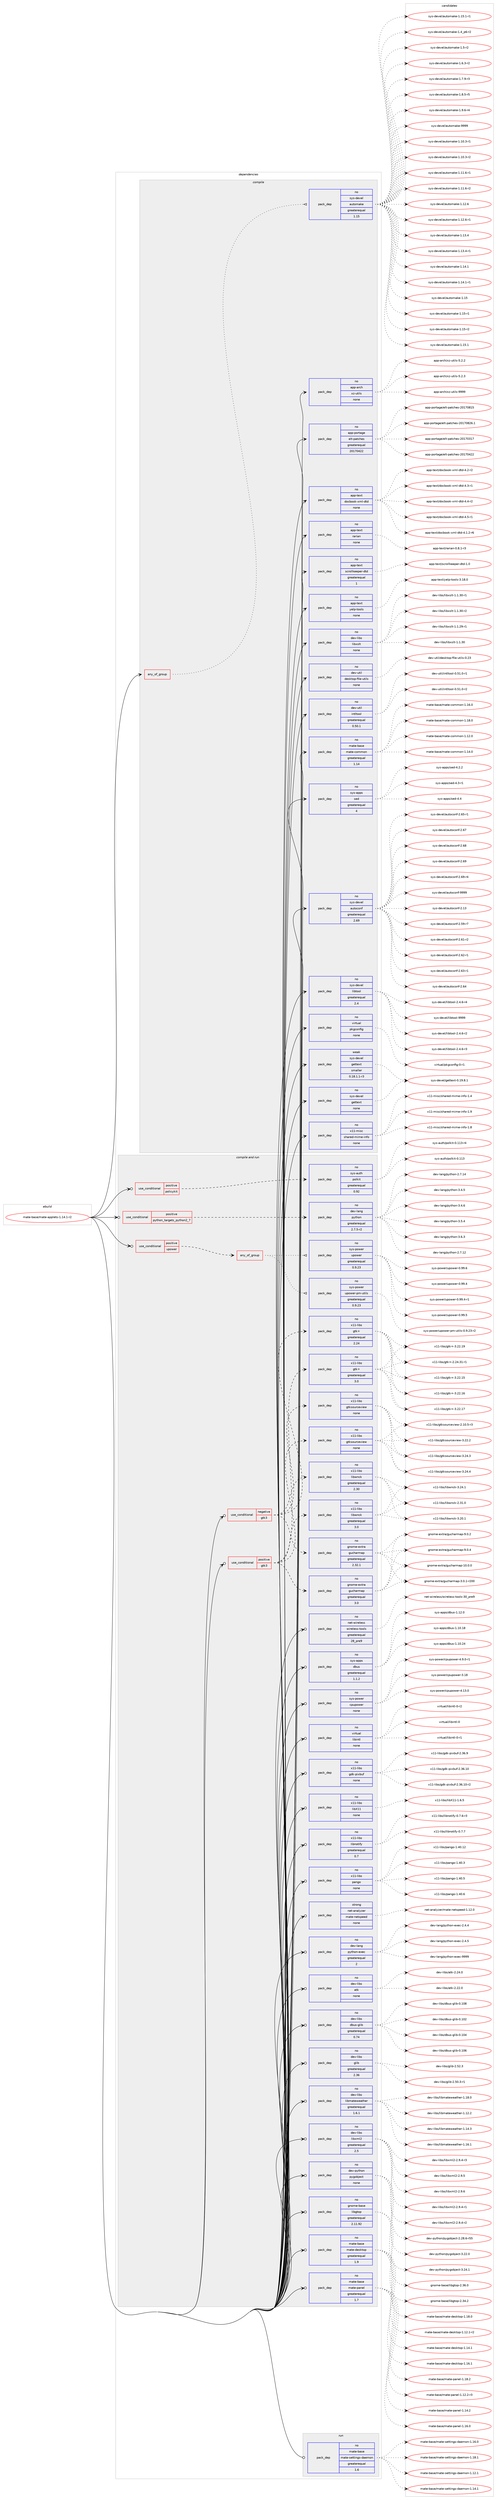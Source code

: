 digraph prolog {

# *************
# Graph options
# *************

newrank=true;
concentrate=true;
compound=true;
graph [rankdir=LR,fontname=Helvetica,fontsize=10,ranksep=1.5];#, ranksep=2.5, nodesep=0.2];
edge  [arrowhead=vee];
node  [fontname=Helvetica,fontsize=10];

# **********
# The ebuild
# **********

subgraph cluster_leftcol {
color=gray;
rank=same;
label=<<i>ebuild</i>>;
id [label="mate-base/mate-applets-1.14.1-r2", color=red, width=4, href="../mate-base/mate-applets-1.14.1-r2.svg"];
}

# ****************
# The dependencies
# ****************

subgraph cluster_midcol {
color=gray;
label=<<i>dependencies</i>>;
subgraph cluster_compile {
fillcolor="#eeeeee";
style=filled;
label=<<i>compile</i>>;
subgraph any5081 {
dependency345343 [label=<<TABLE BORDER="0" CELLBORDER="1" CELLSPACING="0" CELLPADDING="4"><TR><TD CELLPADDING="10">any_of_group</TD></TR></TABLE>>, shape=none, color=red];subgraph pack254085 {
dependency345344 [label=<<TABLE BORDER="0" CELLBORDER="1" CELLSPACING="0" CELLPADDING="4" WIDTH="220"><TR><TD ROWSPAN="6" CELLPADDING="30">pack_dep</TD></TR><TR><TD WIDTH="110">no</TD></TR><TR><TD>sys-devel</TD></TR><TR><TD>automake</TD></TR><TR><TD>greaterequal</TD></TR><TR><TD>1.15</TD></TR></TABLE>>, shape=none, color=blue];
}
dependency345343:e -> dependency345344:w [weight=20,style="dotted",arrowhead="oinv"];
}
id:e -> dependency345343:w [weight=20,style="solid",arrowhead="vee"];
subgraph pack254086 {
dependency345345 [label=<<TABLE BORDER="0" CELLBORDER="1" CELLSPACING="0" CELLPADDING="4" WIDTH="220"><TR><TD ROWSPAN="6" CELLPADDING="30">pack_dep</TD></TR><TR><TD WIDTH="110">no</TD></TR><TR><TD>app-arch</TD></TR><TR><TD>xz-utils</TD></TR><TR><TD>none</TD></TR><TR><TD></TD></TR></TABLE>>, shape=none, color=blue];
}
id:e -> dependency345345:w [weight=20,style="solid",arrowhead="vee"];
subgraph pack254087 {
dependency345346 [label=<<TABLE BORDER="0" CELLBORDER="1" CELLSPACING="0" CELLPADDING="4" WIDTH="220"><TR><TD ROWSPAN="6" CELLPADDING="30">pack_dep</TD></TR><TR><TD WIDTH="110">no</TD></TR><TR><TD>app-portage</TD></TR><TR><TD>elt-patches</TD></TR><TR><TD>greaterequal</TD></TR><TR><TD>20170422</TD></TR></TABLE>>, shape=none, color=blue];
}
id:e -> dependency345346:w [weight=20,style="solid",arrowhead="vee"];
subgraph pack254088 {
dependency345347 [label=<<TABLE BORDER="0" CELLBORDER="1" CELLSPACING="0" CELLPADDING="4" WIDTH="220"><TR><TD ROWSPAN="6" CELLPADDING="30">pack_dep</TD></TR><TR><TD WIDTH="110">no</TD></TR><TR><TD>app-text</TD></TR><TR><TD>docbook-xml-dtd</TD></TR><TR><TD>none</TD></TR><TR><TD></TD></TR></TABLE>>, shape=none, color=blue];
}
id:e -> dependency345347:w [weight=20,style="solid",arrowhead="vee"];
subgraph pack254089 {
dependency345348 [label=<<TABLE BORDER="0" CELLBORDER="1" CELLSPACING="0" CELLPADDING="4" WIDTH="220"><TR><TD ROWSPAN="6" CELLPADDING="30">pack_dep</TD></TR><TR><TD WIDTH="110">no</TD></TR><TR><TD>app-text</TD></TR><TR><TD>rarian</TD></TR><TR><TD>none</TD></TR><TR><TD></TD></TR></TABLE>>, shape=none, color=blue];
}
id:e -> dependency345348:w [weight=20,style="solid",arrowhead="vee"];
subgraph pack254090 {
dependency345349 [label=<<TABLE BORDER="0" CELLBORDER="1" CELLSPACING="0" CELLPADDING="4" WIDTH="220"><TR><TD ROWSPAN="6" CELLPADDING="30">pack_dep</TD></TR><TR><TD WIDTH="110">no</TD></TR><TR><TD>app-text</TD></TR><TR><TD>scrollkeeper-dtd</TD></TR><TR><TD>greaterequal</TD></TR><TR><TD>1</TD></TR></TABLE>>, shape=none, color=blue];
}
id:e -> dependency345349:w [weight=20,style="solid",arrowhead="vee"];
subgraph pack254091 {
dependency345350 [label=<<TABLE BORDER="0" CELLBORDER="1" CELLSPACING="0" CELLPADDING="4" WIDTH="220"><TR><TD ROWSPAN="6" CELLPADDING="30">pack_dep</TD></TR><TR><TD WIDTH="110">no</TD></TR><TR><TD>app-text</TD></TR><TR><TD>yelp-tools</TD></TR><TR><TD>none</TD></TR><TR><TD></TD></TR></TABLE>>, shape=none, color=blue];
}
id:e -> dependency345350:w [weight=20,style="solid",arrowhead="vee"];
subgraph pack254092 {
dependency345351 [label=<<TABLE BORDER="0" CELLBORDER="1" CELLSPACING="0" CELLPADDING="4" WIDTH="220"><TR><TD ROWSPAN="6" CELLPADDING="30">pack_dep</TD></TR><TR><TD WIDTH="110">no</TD></TR><TR><TD>dev-libs</TD></TR><TR><TD>libxslt</TD></TR><TR><TD>none</TD></TR><TR><TD></TD></TR></TABLE>>, shape=none, color=blue];
}
id:e -> dependency345351:w [weight=20,style="solid",arrowhead="vee"];
subgraph pack254093 {
dependency345352 [label=<<TABLE BORDER="0" CELLBORDER="1" CELLSPACING="0" CELLPADDING="4" WIDTH="220"><TR><TD ROWSPAN="6" CELLPADDING="30">pack_dep</TD></TR><TR><TD WIDTH="110">no</TD></TR><TR><TD>dev-util</TD></TR><TR><TD>desktop-file-utils</TD></TR><TR><TD>none</TD></TR><TR><TD></TD></TR></TABLE>>, shape=none, color=blue];
}
id:e -> dependency345352:w [weight=20,style="solid",arrowhead="vee"];
subgraph pack254094 {
dependency345353 [label=<<TABLE BORDER="0" CELLBORDER="1" CELLSPACING="0" CELLPADDING="4" WIDTH="220"><TR><TD ROWSPAN="6" CELLPADDING="30">pack_dep</TD></TR><TR><TD WIDTH="110">no</TD></TR><TR><TD>dev-util</TD></TR><TR><TD>intltool</TD></TR><TR><TD>greaterequal</TD></TR><TR><TD>0.50.1</TD></TR></TABLE>>, shape=none, color=blue];
}
id:e -> dependency345353:w [weight=20,style="solid",arrowhead="vee"];
subgraph pack254095 {
dependency345354 [label=<<TABLE BORDER="0" CELLBORDER="1" CELLSPACING="0" CELLPADDING="4" WIDTH="220"><TR><TD ROWSPAN="6" CELLPADDING="30">pack_dep</TD></TR><TR><TD WIDTH="110">no</TD></TR><TR><TD>mate-base</TD></TR><TR><TD>mate-common</TD></TR><TR><TD>greaterequal</TD></TR><TR><TD>1.14</TD></TR></TABLE>>, shape=none, color=blue];
}
id:e -> dependency345354:w [weight=20,style="solid",arrowhead="vee"];
subgraph pack254096 {
dependency345355 [label=<<TABLE BORDER="0" CELLBORDER="1" CELLSPACING="0" CELLPADDING="4" WIDTH="220"><TR><TD ROWSPAN="6" CELLPADDING="30">pack_dep</TD></TR><TR><TD WIDTH="110">no</TD></TR><TR><TD>sys-apps</TD></TR><TR><TD>sed</TD></TR><TR><TD>greaterequal</TD></TR><TR><TD>4</TD></TR></TABLE>>, shape=none, color=blue];
}
id:e -> dependency345355:w [weight=20,style="solid",arrowhead="vee"];
subgraph pack254097 {
dependency345356 [label=<<TABLE BORDER="0" CELLBORDER="1" CELLSPACING="0" CELLPADDING="4" WIDTH="220"><TR><TD ROWSPAN="6" CELLPADDING="30">pack_dep</TD></TR><TR><TD WIDTH="110">no</TD></TR><TR><TD>sys-devel</TD></TR><TR><TD>autoconf</TD></TR><TR><TD>greaterequal</TD></TR><TR><TD>2.69</TD></TR></TABLE>>, shape=none, color=blue];
}
id:e -> dependency345356:w [weight=20,style="solid",arrowhead="vee"];
subgraph pack254098 {
dependency345357 [label=<<TABLE BORDER="0" CELLBORDER="1" CELLSPACING="0" CELLPADDING="4" WIDTH="220"><TR><TD ROWSPAN="6" CELLPADDING="30">pack_dep</TD></TR><TR><TD WIDTH="110">no</TD></TR><TR><TD>sys-devel</TD></TR><TR><TD>gettext</TD></TR><TR><TD>none</TD></TR><TR><TD></TD></TR></TABLE>>, shape=none, color=blue];
}
id:e -> dependency345357:w [weight=20,style="solid",arrowhead="vee"];
subgraph pack254099 {
dependency345358 [label=<<TABLE BORDER="0" CELLBORDER="1" CELLSPACING="0" CELLPADDING="4" WIDTH="220"><TR><TD ROWSPAN="6" CELLPADDING="30">pack_dep</TD></TR><TR><TD WIDTH="110">no</TD></TR><TR><TD>sys-devel</TD></TR><TR><TD>libtool</TD></TR><TR><TD>greaterequal</TD></TR><TR><TD>2.4</TD></TR></TABLE>>, shape=none, color=blue];
}
id:e -> dependency345358:w [weight=20,style="solid",arrowhead="vee"];
subgraph pack254100 {
dependency345359 [label=<<TABLE BORDER="0" CELLBORDER="1" CELLSPACING="0" CELLPADDING="4" WIDTH="220"><TR><TD ROWSPAN="6" CELLPADDING="30">pack_dep</TD></TR><TR><TD WIDTH="110">no</TD></TR><TR><TD>virtual</TD></TR><TR><TD>pkgconfig</TD></TR><TR><TD>none</TD></TR><TR><TD></TD></TR></TABLE>>, shape=none, color=blue];
}
id:e -> dependency345359:w [weight=20,style="solid",arrowhead="vee"];
subgraph pack254101 {
dependency345360 [label=<<TABLE BORDER="0" CELLBORDER="1" CELLSPACING="0" CELLPADDING="4" WIDTH="220"><TR><TD ROWSPAN="6" CELLPADDING="30">pack_dep</TD></TR><TR><TD WIDTH="110">no</TD></TR><TR><TD>x11-misc</TD></TR><TR><TD>shared-mime-info</TD></TR><TR><TD>none</TD></TR><TR><TD></TD></TR></TABLE>>, shape=none, color=blue];
}
id:e -> dependency345360:w [weight=20,style="solid",arrowhead="vee"];
subgraph pack254102 {
dependency345361 [label=<<TABLE BORDER="0" CELLBORDER="1" CELLSPACING="0" CELLPADDING="4" WIDTH="220"><TR><TD ROWSPAN="6" CELLPADDING="30">pack_dep</TD></TR><TR><TD WIDTH="110">weak</TD></TR><TR><TD>sys-devel</TD></TR><TR><TD>gettext</TD></TR><TR><TD>smaller</TD></TR><TR><TD>0.18.1.1-r3</TD></TR></TABLE>>, shape=none, color=blue];
}
id:e -> dependency345361:w [weight=20,style="solid",arrowhead="vee"];
}
subgraph cluster_compileandrun {
fillcolor="#eeeeee";
style=filled;
label=<<i>compile and run</i>>;
subgraph cond86076 {
dependency345362 [label=<<TABLE BORDER="0" CELLBORDER="1" CELLSPACING="0" CELLPADDING="4"><TR><TD ROWSPAN="3" CELLPADDING="10">use_conditional</TD></TR><TR><TD>negative</TD></TR><TR><TD>gtk3</TD></TR></TABLE>>, shape=none, color=red];
subgraph pack254103 {
dependency345363 [label=<<TABLE BORDER="0" CELLBORDER="1" CELLSPACING="0" CELLPADDING="4" WIDTH="220"><TR><TD ROWSPAN="6" CELLPADDING="30">pack_dep</TD></TR><TR><TD WIDTH="110">no</TD></TR><TR><TD>gnome-extra</TD></TR><TR><TD>gucharmap</TD></TR><TR><TD>greaterequal</TD></TR><TR><TD>2.32.1</TD></TR></TABLE>>, shape=none, color=blue];
}
dependency345362:e -> dependency345363:w [weight=20,style="dashed",arrowhead="vee"];
subgraph pack254104 {
dependency345364 [label=<<TABLE BORDER="0" CELLBORDER="1" CELLSPACING="0" CELLPADDING="4" WIDTH="220"><TR><TD ROWSPAN="6" CELLPADDING="30">pack_dep</TD></TR><TR><TD WIDTH="110">no</TD></TR><TR><TD>x11-libs</TD></TR><TR><TD>gtk+</TD></TR><TR><TD>greaterequal</TD></TR><TR><TD>2.24</TD></TR></TABLE>>, shape=none, color=blue];
}
dependency345362:e -> dependency345364:w [weight=20,style="dashed",arrowhead="vee"];
subgraph pack254105 {
dependency345365 [label=<<TABLE BORDER="0" CELLBORDER="1" CELLSPACING="0" CELLPADDING="4" WIDTH="220"><TR><TD ROWSPAN="6" CELLPADDING="30">pack_dep</TD></TR><TR><TD WIDTH="110">no</TD></TR><TR><TD>x11-libs</TD></TR><TR><TD>gtksourceview</TD></TR><TR><TD>none</TD></TR><TR><TD></TD></TR></TABLE>>, shape=none, color=blue];
}
dependency345362:e -> dependency345365:w [weight=20,style="dashed",arrowhead="vee"];
subgraph pack254106 {
dependency345366 [label=<<TABLE BORDER="0" CELLBORDER="1" CELLSPACING="0" CELLPADDING="4" WIDTH="220"><TR><TD ROWSPAN="6" CELLPADDING="30">pack_dep</TD></TR><TR><TD WIDTH="110">no</TD></TR><TR><TD>x11-libs</TD></TR><TR><TD>libwnck</TD></TR><TR><TD>greaterequal</TD></TR><TR><TD>2.30</TD></TR></TABLE>>, shape=none, color=blue];
}
dependency345362:e -> dependency345366:w [weight=20,style="dashed",arrowhead="vee"];
}
id:e -> dependency345362:w [weight=20,style="solid",arrowhead="odotvee"];
subgraph cond86077 {
dependency345367 [label=<<TABLE BORDER="0" CELLBORDER="1" CELLSPACING="0" CELLPADDING="4"><TR><TD ROWSPAN="3" CELLPADDING="10">use_conditional</TD></TR><TR><TD>positive</TD></TR><TR><TD>gtk3</TD></TR></TABLE>>, shape=none, color=red];
subgraph pack254107 {
dependency345368 [label=<<TABLE BORDER="0" CELLBORDER="1" CELLSPACING="0" CELLPADDING="4" WIDTH="220"><TR><TD ROWSPAN="6" CELLPADDING="30">pack_dep</TD></TR><TR><TD WIDTH="110">no</TD></TR><TR><TD>gnome-extra</TD></TR><TR><TD>gucharmap</TD></TR><TR><TD>greaterequal</TD></TR><TR><TD>3.0</TD></TR></TABLE>>, shape=none, color=blue];
}
dependency345367:e -> dependency345368:w [weight=20,style="dashed",arrowhead="vee"];
subgraph pack254108 {
dependency345369 [label=<<TABLE BORDER="0" CELLBORDER="1" CELLSPACING="0" CELLPADDING="4" WIDTH="220"><TR><TD ROWSPAN="6" CELLPADDING="30">pack_dep</TD></TR><TR><TD WIDTH="110">no</TD></TR><TR><TD>x11-libs</TD></TR><TR><TD>gtk+</TD></TR><TR><TD>greaterequal</TD></TR><TR><TD>3.0</TD></TR></TABLE>>, shape=none, color=blue];
}
dependency345367:e -> dependency345369:w [weight=20,style="dashed",arrowhead="vee"];
subgraph pack254109 {
dependency345370 [label=<<TABLE BORDER="0" CELLBORDER="1" CELLSPACING="0" CELLPADDING="4" WIDTH="220"><TR><TD ROWSPAN="6" CELLPADDING="30">pack_dep</TD></TR><TR><TD WIDTH="110">no</TD></TR><TR><TD>x11-libs</TD></TR><TR><TD>gtksourceview</TD></TR><TR><TD>none</TD></TR><TR><TD></TD></TR></TABLE>>, shape=none, color=blue];
}
dependency345367:e -> dependency345370:w [weight=20,style="dashed",arrowhead="vee"];
subgraph pack254110 {
dependency345371 [label=<<TABLE BORDER="0" CELLBORDER="1" CELLSPACING="0" CELLPADDING="4" WIDTH="220"><TR><TD ROWSPAN="6" CELLPADDING="30">pack_dep</TD></TR><TR><TD WIDTH="110">no</TD></TR><TR><TD>x11-libs</TD></TR><TR><TD>libwnck</TD></TR><TR><TD>greaterequal</TD></TR><TR><TD>3.0</TD></TR></TABLE>>, shape=none, color=blue];
}
dependency345367:e -> dependency345371:w [weight=20,style="dashed",arrowhead="vee"];
}
id:e -> dependency345367:w [weight=20,style="solid",arrowhead="odotvee"];
subgraph cond86078 {
dependency345372 [label=<<TABLE BORDER="0" CELLBORDER="1" CELLSPACING="0" CELLPADDING="4"><TR><TD ROWSPAN="3" CELLPADDING="10">use_conditional</TD></TR><TR><TD>positive</TD></TR><TR><TD>policykit</TD></TR></TABLE>>, shape=none, color=red];
subgraph pack254111 {
dependency345373 [label=<<TABLE BORDER="0" CELLBORDER="1" CELLSPACING="0" CELLPADDING="4" WIDTH="220"><TR><TD ROWSPAN="6" CELLPADDING="30">pack_dep</TD></TR><TR><TD WIDTH="110">no</TD></TR><TR><TD>sys-auth</TD></TR><TR><TD>polkit</TD></TR><TR><TD>greaterequal</TD></TR><TR><TD>0.92</TD></TR></TABLE>>, shape=none, color=blue];
}
dependency345372:e -> dependency345373:w [weight=20,style="dashed",arrowhead="vee"];
}
id:e -> dependency345372:w [weight=20,style="solid",arrowhead="odotvee"];
subgraph cond86079 {
dependency345374 [label=<<TABLE BORDER="0" CELLBORDER="1" CELLSPACING="0" CELLPADDING="4"><TR><TD ROWSPAN="3" CELLPADDING="10">use_conditional</TD></TR><TR><TD>positive</TD></TR><TR><TD>python_targets_python2_7</TD></TR></TABLE>>, shape=none, color=red];
subgraph pack254112 {
dependency345375 [label=<<TABLE BORDER="0" CELLBORDER="1" CELLSPACING="0" CELLPADDING="4" WIDTH="220"><TR><TD ROWSPAN="6" CELLPADDING="30">pack_dep</TD></TR><TR><TD WIDTH="110">no</TD></TR><TR><TD>dev-lang</TD></TR><TR><TD>python</TD></TR><TR><TD>greaterequal</TD></TR><TR><TD>2.7.5-r2</TD></TR></TABLE>>, shape=none, color=blue];
}
dependency345374:e -> dependency345375:w [weight=20,style="dashed",arrowhead="vee"];
}
id:e -> dependency345374:w [weight=20,style="solid",arrowhead="odotvee"];
subgraph cond86080 {
dependency345376 [label=<<TABLE BORDER="0" CELLBORDER="1" CELLSPACING="0" CELLPADDING="4"><TR><TD ROWSPAN="3" CELLPADDING="10">use_conditional</TD></TR><TR><TD>positive</TD></TR><TR><TD>upower</TD></TR></TABLE>>, shape=none, color=red];
subgraph any5082 {
dependency345377 [label=<<TABLE BORDER="0" CELLBORDER="1" CELLSPACING="0" CELLPADDING="4"><TR><TD CELLPADDING="10">any_of_group</TD></TR></TABLE>>, shape=none, color=red];subgraph pack254113 {
dependency345378 [label=<<TABLE BORDER="0" CELLBORDER="1" CELLSPACING="0" CELLPADDING="4" WIDTH="220"><TR><TD ROWSPAN="6" CELLPADDING="30">pack_dep</TD></TR><TR><TD WIDTH="110">no</TD></TR><TR><TD>sys-power</TD></TR><TR><TD>upower</TD></TR><TR><TD>greaterequal</TD></TR><TR><TD>0.9.23</TD></TR></TABLE>>, shape=none, color=blue];
}
dependency345377:e -> dependency345378:w [weight=20,style="dotted",arrowhead="oinv"];
subgraph pack254114 {
dependency345379 [label=<<TABLE BORDER="0" CELLBORDER="1" CELLSPACING="0" CELLPADDING="4" WIDTH="220"><TR><TD ROWSPAN="6" CELLPADDING="30">pack_dep</TD></TR><TR><TD WIDTH="110">no</TD></TR><TR><TD>sys-power</TD></TR><TR><TD>upower-pm-utils</TD></TR><TR><TD>greaterequal</TD></TR><TR><TD>0.9.23</TD></TR></TABLE>>, shape=none, color=blue];
}
dependency345377:e -> dependency345379:w [weight=20,style="dotted",arrowhead="oinv"];
}
dependency345376:e -> dependency345377:w [weight=20,style="dashed",arrowhead="vee"];
}
id:e -> dependency345376:w [weight=20,style="solid",arrowhead="odotvee"];
subgraph pack254115 {
dependency345380 [label=<<TABLE BORDER="0" CELLBORDER="1" CELLSPACING="0" CELLPADDING="4" WIDTH="220"><TR><TD ROWSPAN="6" CELLPADDING="30">pack_dep</TD></TR><TR><TD WIDTH="110">no</TD></TR><TR><TD>dev-lang</TD></TR><TR><TD>python-exec</TD></TR><TR><TD>greaterequal</TD></TR><TR><TD>2</TD></TR></TABLE>>, shape=none, color=blue];
}
id:e -> dependency345380:w [weight=20,style="solid",arrowhead="odotvee"];
subgraph pack254116 {
dependency345381 [label=<<TABLE BORDER="0" CELLBORDER="1" CELLSPACING="0" CELLPADDING="4" WIDTH="220"><TR><TD ROWSPAN="6" CELLPADDING="30">pack_dep</TD></TR><TR><TD WIDTH="110">no</TD></TR><TR><TD>dev-libs</TD></TR><TR><TD>atk</TD></TR><TR><TD>none</TD></TR><TR><TD></TD></TR></TABLE>>, shape=none, color=blue];
}
id:e -> dependency345381:w [weight=20,style="solid",arrowhead="odotvee"];
subgraph pack254117 {
dependency345382 [label=<<TABLE BORDER="0" CELLBORDER="1" CELLSPACING="0" CELLPADDING="4" WIDTH="220"><TR><TD ROWSPAN="6" CELLPADDING="30">pack_dep</TD></TR><TR><TD WIDTH="110">no</TD></TR><TR><TD>dev-libs</TD></TR><TR><TD>dbus-glib</TD></TR><TR><TD>greaterequal</TD></TR><TR><TD>0.74</TD></TR></TABLE>>, shape=none, color=blue];
}
id:e -> dependency345382:w [weight=20,style="solid",arrowhead="odotvee"];
subgraph pack254118 {
dependency345383 [label=<<TABLE BORDER="0" CELLBORDER="1" CELLSPACING="0" CELLPADDING="4" WIDTH="220"><TR><TD ROWSPAN="6" CELLPADDING="30">pack_dep</TD></TR><TR><TD WIDTH="110">no</TD></TR><TR><TD>dev-libs</TD></TR><TR><TD>glib</TD></TR><TR><TD>greaterequal</TD></TR><TR><TD>2.36</TD></TR></TABLE>>, shape=none, color=blue];
}
id:e -> dependency345383:w [weight=20,style="solid",arrowhead="odotvee"];
subgraph pack254119 {
dependency345384 [label=<<TABLE BORDER="0" CELLBORDER="1" CELLSPACING="0" CELLPADDING="4" WIDTH="220"><TR><TD ROWSPAN="6" CELLPADDING="30">pack_dep</TD></TR><TR><TD WIDTH="110">no</TD></TR><TR><TD>dev-libs</TD></TR><TR><TD>libmateweather</TD></TR><TR><TD>greaterequal</TD></TR><TR><TD>1.6.1</TD></TR></TABLE>>, shape=none, color=blue];
}
id:e -> dependency345384:w [weight=20,style="solid",arrowhead="odotvee"];
subgraph pack254120 {
dependency345385 [label=<<TABLE BORDER="0" CELLBORDER="1" CELLSPACING="0" CELLPADDING="4" WIDTH="220"><TR><TD ROWSPAN="6" CELLPADDING="30">pack_dep</TD></TR><TR><TD WIDTH="110">no</TD></TR><TR><TD>dev-libs</TD></TR><TR><TD>libxml2</TD></TR><TR><TD>greaterequal</TD></TR><TR><TD>2.5</TD></TR></TABLE>>, shape=none, color=blue];
}
id:e -> dependency345385:w [weight=20,style="solid",arrowhead="odotvee"];
subgraph pack254121 {
dependency345386 [label=<<TABLE BORDER="0" CELLBORDER="1" CELLSPACING="0" CELLPADDING="4" WIDTH="220"><TR><TD ROWSPAN="6" CELLPADDING="30">pack_dep</TD></TR><TR><TD WIDTH="110">no</TD></TR><TR><TD>dev-python</TD></TR><TR><TD>pygobject</TD></TR><TR><TD>none</TD></TR><TR><TD></TD></TR></TABLE>>, shape=none, color=blue];
}
id:e -> dependency345386:w [weight=20,style="solid",arrowhead="odotvee"];
subgraph pack254122 {
dependency345387 [label=<<TABLE BORDER="0" CELLBORDER="1" CELLSPACING="0" CELLPADDING="4" WIDTH="220"><TR><TD ROWSPAN="6" CELLPADDING="30">pack_dep</TD></TR><TR><TD WIDTH="110">no</TD></TR><TR><TD>gnome-base</TD></TR><TR><TD>libgtop</TD></TR><TR><TD>greaterequal</TD></TR><TR><TD>2.11.92</TD></TR></TABLE>>, shape=none, color=blue];
}
id:e -> dependency345387:w [weight=20,style="solid",arrowhead="odotvee"];
subgraph pack254123 {
dependency345388 [label=<<TABLE BORDER="0" CELLBORDER="1" CELLSPACING="0" CELLPADDING="4" WIDTH="220"><TR><TD ROWSPAN="6" CELLPADDING="30">pack_dep</TD></TR><TR><TD WIDTH="110">no</TD></TR><TR><TD>mate-base</TD></TR><TR><TD>mate-desktop</TD></TR><TR><TD>greaterequal</TD></TR><TR><TD>1.9</TD></TR></TABLE>>, shape=none, color=blue];
}
id:e -> dependency345388:w [weight=20,style="solid",arrowhead="odotvee"];
subgraph pack254124 {
dependency345389 [label=<<TABLE BORDER="0" CELLBORDER="1" CELLSPACING="0" CELLPADDING="4" WIDTH="220"><TR><TD ROWSPAN="6" CELLPADDING="30">pack_dep</TD></TR><TR><TD WIDTH="110">no</TD></TR><TR><TD>mate-base</TD></TR><TR><TD>mate-panel</TD></TR><TR><TD>greaterequal</TD></TR><TR><TD>1.7</TD></TR></TABLE>>, shape=none, color=blue];
}
id:e -> dependency345389:w [weight=20,style="solid",arrowhead="odotvee"];
subgraph pack254125 {
dependency345390 [label=<<TABLE BORDER="0" CELLBORDER="1" CELLSPACING="0" CELLPADDING="4" WIDTH="220"><TR><TD ROWSPAN="6" CELLPADDING="30">pack_dep</TD></TR><TR><TD WIDTH="110">no</TD></TR><TR><TD>net-wireless</TD></TR><TR><TD>wireless-tools</TD></TR><TR><TD>greaterequal</TD></TR><TR><TD>28_pre9</TD></TR></TABLE>>, shape=none, color=blue];
}
id:e -> dependency345390:w [weight=20,style="solid",arrowhead="odotvee"];
subgraph pack254126 {
dependency345391 [label=<<TABLE BORDER="0" CELLBORDER="1" CELLSPACING="0" CELLPADDING="4" WIDTH="220"><TR><TD ROWSPAN="6" CELLPADDING="30">pack_dep</TD></TR><TR><TD WIDTH="110">no</TD></TR><TR><TD>sys-apps</TD></TR><TR><TD>dbus</TD></TR><TR><TD>greaterequal</TD></TR><TR><TD>1.1.2</TD></TR></TABLE>>, shape=none, color=blue];
}
id:e -> dependency345391:w [weight=20,style="solid",arrowhead="odotvee"];
subgraph pack254127 {
dependency345392 [label=<<TABLE BORDER="0" CELLBORDER="1" CELLSPACING="0" CELLPADDING="4" WIDTH="220"><TR><TD ROWSPAN="6" CELLPADDING="30">pack_dep</TD></TR><TR><TD WIDTH="110">no</TD></TR><TR><TD>sys-power</TD></TR><TR><TD>cpupower</TD></TR><TR><TD>none</TD></TR><TR><TD></TD></TR></TABLE>>, shape=none, color=blue];
}
id:e -> dependency345392:w [weight=20,style="solid",arrowhead="odotvee"];
subgraph pack254128 {
dependency345393 [label=<<TABLE BORDER="0" CELLBORDER="1" CELLSPACING="0" CELLPADDING="4" WIDTH="220"><TR><TD ROWSPAN="6" CELLPADDING="30">pack_dep</TD></TR><TR><TD WIDTH="110">no</TD></TR><TR><TD>virtual</TD></TR><TR><TD>libintl</TD></TR><TR><TD>none</TD></TR><TR><TD></TD></TR></TABLE>>, shape=none, color=blue];
}
id:e -> dependency345393:w [weight=20,style="solid",arrowhead="odotvee"];
subgraph pack254129 {
dependency345394 [label=<<TABLE BORDER="0" CELLBORDER="1" CELLSPACING="0" CELLPADDING="4" WIDTH="220"><TR><TD ROWSPAN="6" CELLPADDING="30">pack_dep</TD></TR><TR><TD WIDTH="110">no</TD></TR><TR><TD>x11-libs</TD></TR><TR><TD>gdk-pixbuf</TD></TR><TR><TD>none</TD></TR><TR><TD></TD></TR></TABLE>>, shape=none, color=blue];
}
id:e -> dependency345394:w [weight=20,style="solid",arrowhead="odotvee"];
subgraph pack254130 {
dependency345395 [label=<<TABLE BORDER="0" CELLBORDER="1" CELLSPACING="0" CELLPADDING="4" WIDTH="220"><TR><TD ROWSPAN="6" CELLPADDING="30">pack_dep</TD></TR><TR><TD WIDTH="110">no</TD></TR><TR><TD>x11-libs</TD></TR><TR><TD>libX11</TD></TR><TR><TD>none</TD></TR><TR><TD></TD></TR></TABLE>>, shape=none, color=blue];
}
id:e -> dependency345395:w [weight=20,style="solid",arrowhead="odotvee"];
subgraph pack254131 {
dependency345396 [label=<<TABLE BORDER="0" CELLBORDER="1" CELLSPACING="0" CELLPADDING="4" WIDTH="220"><TR><TD ROWSPAN="6" CELLPADDING="30">pack_dep</TD></TR><TR><TD WIDTH="110">no</TD></TR><TR><TD>x11-libs</TD></TR><TR><TD>libnotify</TD></TR><TR><TD>greaterequal</TD></TR><TR><TD>0.7</TD></TR></TABLE>>, shape=none, color=blue];
}
id:e -> dependency345396:w [weight=20,style="solid",arrowhead="odotvee"];
subgraph pack254132 {
dependency345397 [label=<<TABLE BORDER="0" CELLBORDER="1" CELLSPACING="0" CELLPADDING="4" WIDTH="220"><TR><TD ROWSPAN="6" CELLPADDING="30">pack_dep</TD></TR><TR><TD WIDTH="110">no</TD></TR><TR><TD>x11-libs</TD></TR><TR><TD>pango</TD></TR><TR><TD>none</TD></TR><TR><TD></TD></TR></TABLE>>, shape=none, color=blue];
}
id:e -> dependency345397:w [weight=20,style="solid",arrowhead="odotvee"];
subgraph pack254133 {
dependency345398 [label=<<TABLE BORDER="0" CELLBORDER="1" CELLSPACING="0" CELLPADDING="4" WIDTH="220"><TR><TD ROWSPAN="6" CELLPADDING="30">pack_dep</TD></TR><TR><TD WIDTH="110">strong</TD></TR><TR><TD>net-analyzer</TD></TR><TR><TD>mate-netspeed</TD></TR><TR><TD>none</TD></TR><TR><TD></TD></TR></TABLE>>, shape=none, color=blue];
}
id:e -> dependency345398:w [weight=20,style="solid",arrowhead="odotvee"];
}
subgraph cluster_run {
fillcolor="#eeeeee";
style=filled;
label=<<i>run</i>>;
subgraph pack254134 {
dependency345399 [label=<<TABLE BORDER="0" CELLBORDER="1" CELLSPACING="0" CELLPADDING="4" WIDTH="220"><TR><TD ROWSPAN="6" CELLPADDING="30">pack_dep</TD></TR><TR><TD WIDTH="110">no</TD></TR><TR><TD>mate-base</TD></TR><TR><TD>mate-settings-daemon</TD></TR><TR><TD>greaterequal</TD></TR><TR><TD>1.6</TD></TR></TABLE>>, shape=none, color=blue];
}
id:e -> dependency345399:w [weight=20,style="solid",arrowhead="odot"];
}
}

# **************
# The candidates
# **************

subgraph cluster_choices {
rank=same;
color=gray;
label=<<i>candidates</i>>;

subgraph choice254085 {
color=black;
nodesep=1;
choice11512111545100101118101108479711711611110997107101454946494846514511449 [label="sys-devel/automake-1.10.3-r1", color=red, width=4,href="../sys-devel/automake-1.10.3-r1.svg"];
choice11512111545100101118101108479711711611110997107101454946494846514511450 [label="sys-devel/automake-1.10.3-r2", color=red, width=4,href="../sys-devel/automake-1.10.3-r2.svg"];
choice11512111545100101118101108479711711611110997107101454946494946544511449 [label="sys-devel/automake-1.11.6-r1", color=red, width=4,href="../sys-devel/automake-1.11.6-r1.svg"];
choice11512111545100101118101108479711711611110997107101454946494946544511450 [label="sys-devel/automake-1.11.6-r2", color=red, width=4,href="../sys-devel/automake-1.11.6-r2.svg"];
choice1151211154510010111810110847971171161111099710710145494649504654 [label="sys-devel/automake-1.12.6", color=red, width=4,href="../sys-devel/automake-1.12.6.svg"];
choice11512111545100101118101108479711711611110997107101454946495046544511449 [label="sys-devel/automake-1.12.6-r1", color=red, width=4,href="../sys-devel/automake-1.12.6-r1.svg"];
choice1151211154510010111810110847971171161111099710710145494649514652 [label="sys-devel/automake-1.13.4", color=red, width=4,href="../sys-devel/automake-1.13.4.svg"];
choice11512111545100101118101108479711711611110997107101454946495146524511449 [label="sys-devel/automake-1.13.4-r1", color=red, width=4,href="../sys-devel/automake-1.13.4-r1.svg"];
choice1151211154510010111810110847971171161111099710710145494649524649 [label="sys-devel/automake-1.14.1", color=red, width=4,href="../sys-devel/automake-1.14.1.svg"];
choice11512111545100101118101108479711711611110997107101454946495246494511449 [label="sys-devel/automake-1.14.1-r1", color=red, width=4,href="../sys-devel/automake-1.14.1-r1.svg"];
choice115121115451001011181011084797117116111109971071014549464953 [label="sys-devel/automake-1.15", color=red, width=4,href="../sys-devel/automake-1.15.svg"];
choice1151211154510010111810110847971171161111099710710145494649534511449 [label="sys-devel/automake-1.15-r1", color=red, width=4,href="../sys-devel/automake-1.15-r1.svg"];
choice1151211154510010111810110847971171161111099710710145494649534511450 [label="sys-devel/automake-1.15-r2", color=red, width=4,href="../sys-devel/automake-1.15-r2.svg"];
choice1151211154510010111810110847971171161111099710710145494649534649 [label="sys-devel/automake-1.15.1", color=red, width=4,href="../sys-devel/automake-1.15.1.svg"];
choice11512111545100101118101108479711711611110997107101454946495346494511449 [label="sys-devel/automake-1.15.1-r1", color=red, width=4,href="../sys-devel/automake-1.15.1-r1.svg"];
choice115121115451001011181011084797117116111109971071014549465295112544511450 [label="sys-devel/automake-1.4_p6-r2", color=red, width=4,href="../sys-devel/automake-1.4_p6-r2.svg"];
choice11512111545100101118101108479711711611110997107101454946534511450 [label="sys-devel/automake-1.5-r2", color=red, width=4,href="../sys-devel/automake-1.5-r2.svg"];
choice115121115451001011181011084797117116111109971071014549465446514511450 [label="sys-devel/automake-1.6.3-r2", color=red, width=4,href="../sys-devel/automake-1.6.3-r2.svg"];
choice115121115451001011181011084797117116111109971071014549465546574511451 [label="sys-devel/automake-1.7.9-r3", color=red, width=4,href="../sys-devel/automake-1.7.9-r3.svg"];
choice115121115451001011181011084797117116111109971071014549465646534511453 [label="sys-devel/automake-1.8.5-r5", color=red, width=4,href="../sys-devel/automake-1.8.5-r5.svg"];
choice115121115451001011181011084797117116111109971071014549465746544511452 [label="sys-devel/automake-1.9.6-r4", color=red, width=4,href="../sys-devel/automake-1.9.6-r4.svg"];
choice115121115451001011181011084797117116111109971071014557575757 [label="sys-devel/automake-9999", color=red, width=4,href="../sys-devel/automake-9999.svg"];
dependency345344:e -> choice11512111545100101118101108479711711611110997107101454946494846514511449:w [style=dotted,weight="100"];
dependency345344:e -> choice11512111545100101118101108479711711611110997107101454946494846514511450:w [style=dotted,weight="100"];
dependency345344:e -> choice11512111545100101118101108479711711611110997107101454946494946544511449:w [style=dotted,weight="100"];
dependency345344:e -> choice11512111545100101118101108479711711611110997107101454946494946544511450:w [style=dotted,weight="100"];
dependency345344:e -> choice1151211154510010111810110847971171161111099710710145494649504654:w [style=dotted,weight="100"];
dependency345344:e -> choice11512111545100101118101108479711711611110997107101454946495046544511449:w [style=dotted,weight="100"];
dependency345344:e -> choice1151211154510010111810110847971171161111099710710145494649514652:w [style=dotted,weight="100"];
dependency345344:e -> choice11512111545100101118101108479711711611110997107101454946495146524511449:w [style=dotted,weight="100"];
dependency345344:e -> choice1151211154510010111810110847971171161111099710710145494649524649:w [style=dotted,weight="100"];
dependency345344:e -> choice11512111545100101118101108479711711611110997107101454946495246494511449:w [style=dotted,weight="100"];
dependency345344:e -> choice115121115451001011181011084797117116111109971071014549464953:w [style=dotted,weight="100"];
dependency345344:e -> choice1151211154510010111810110847971171161111099710710145494649534511449:w [style=dotted,weight="100"];
dependency345344:e -> choice1151211154510010111810110847971171161111099710710145494649534511450:w [style=dotted,weight="100"];
dependency345344:e -> choice1151211154510010111810110847971171161111099710710145494649534649:w [style=dotted,weight="100"];
dependency345344:e -> choice11512111545100101118101108479711711611110997107101454946495346494511449:w [style=dotted,weight="100"];
dependency345344:e -> choice115121115451001011181011084797117116111109971071014549465295112544511450:w [style=dotted,weight="100"];
dependency345344:e -> choice11512111545100101118101108479711711611110997107101454946534511450:w [style=dotted,weight="100"];
dependency345344:e -> choice115121115451001011181011084797117116111109971071014549465446514511450:w [style=dotted,weight="100"];
dependency345344:e -> choice115121115451001011181011084797117116111109971071014549465546574511451:w [style=dotted,weight="100"];
dependency345344:e -> choice115121115451001011181011084797117116111109971071014549465646534511453:w [style=dotted,weight="100"];
dependency345344:e -> choice115121115451001011181011084797117116111109971071014549465746544511452:w [style=dotted,weight="100"];
dependency345344:e -> choice115121115451001011181011084797117116111109971071014557575757:w [style=dotted,weight="100"];
}
subgraph choice254086 {
color=black;
nodesep=1;
choice971121124597114991044712012245117116105108115455346504650 [label="app-arch/xz-utils-5.2.2", color=red, width=4,href="../app-arch/xz-utils-5.2.2.svg"];
choice971121124597114991044712012245117116105108115455346504651 [label="app-arch/xz-utils-5.2.3", color=red, width=4,href="../app-arch/xz-utils-5.2.3.svg"];
choice9711211245971149910447120122451171161051081154557575757 [label="app-arch/xz-utils-9999", color=red, width=4,href="../app-arch/xz-utils-9999.svg"];
dependency345345:e -> choice971121124597114991044712012245117116105108115455346504650:w [style=dotted,weight="100"];
dependency345345:e -> choice971121124597114991044712012245117116105108115455346504651:w [style=dotted,weight="100"];
dependency345345:e -> choice9711211245971149910447120122451171161051081154557575757:w [style=dotted,weight="100"];
}
subgraph choice254087 {
color=black;
nodesep=1;
choice97112112451121111141169710310147101108116451129711699104101115455048495548514955 [label="app-portage/elt-patches-20170317", color=red, width=4,href="../app-portage/elt-patches-20170317.svg"];
choice97112112451121111141169710310147101108116451129711699104101115455048495548525050 [label="app-portage/elt-patches-20170422", color=red, width=4,href="../app-portage/elt-patches-20170422.svg"];
choice97112112451121111141169710310147101108116451129711699104101115455048495548564953 [label="app-portage/elt-patches-20170815", color=red, width=4,href="../app-portage/elt-patches-20170815.svg"];
choice971121124511211111411697103101471011081164511297116991041011154550484955485650544649 [label="app-portage/elt-patches-20170826.1", color=red, width=4,href="../app-portage/elt-patches-20170826.1.svg"];
dependency345346:e -> choice97112112451121111141169710310147101108116451129711699104101115455048495548514955:w [style=dotted,weight="100"];
dependency345346:e -> choice97112112451121111141169710310147101108116451129711699104101115455048495548525050:w [style=dotted,weight="100"];
dependency345346:e -> choice97112112451121111141169710310147101108116451129711699104101115455048495548564953:w [style=dotted,weight="100"];
dependency345346:e -> choice971121124511211111411697103101471011081164511297116991041011154550484955485650544649:w [style=dotted,weight="100"];
}
subgraph choice254088 {
color=black;
nodesep=1;
choice971121124511610112011647100111999811111110745120109108451001161004552464946504511454 [label="app-text/docbook-xml-dtd-4.1.2-r6", color=red, width=4,href="../app-text/docbook-xml-dtd-4.1.2-r6.svg"];
choice97112112451161011201164710011199981111111074512010910845100116100455246504511450 [label="app-text/docbook-xml-dtd-4.2-r2", color=red, width=4,href="../app-text/docbook-xml-dtd-4.2-r2.svg"];
choice97112112451161011201164710011199981111111074512010910845100116100455246514511449 [label="app-text/docbook-xml-dtd-4.3-r1", color=red, width=4,href="../app-text/docbook-xml-dtd-4.3-r1.svg"];
choice97112112451161011201164710011199981111111074512010910845100116100455246524511450 [label="app-text/docbook-xml-dtd-4.4-r2", color=red, width=4,href="../app-text/docbook-xml-dtd-4.4-r2.svg"];
choice97112112451161011201164710011199981111111074512010910845100116100455246534511449 [label="app-text/docbook-xml-dtd-4.5-r1", color=red, width=4,href="../app-text/docbook-xml-dtd-4.5-r1.svg"];
dependency345347:e -> choice971121124511610112011647100111999811111110745120109108451001161004552464946504511454:w [style=dotted,weight="100"];
dependency345347:e -> choice97112112451161011201164710011199981111111074512010910845100116100455246504511450:w [style=dotted,weight="100"];
dependency345347:e -> choice97112112451161011201164710011199981111111074512010910845100116100455246514511449:w [style=dotted,weight="100"];
dependency345347:e -> choice97112112451161011201164710011199981111111074512010910845100116100455246524511450:w [style=dotted,weight="100"];
dependency345347:e -> choice97112112451161011201164710011199981111111074512010910845100116100455246534511449:w [style=dotted,weight="100"];
}
subgraph choice254089 {
color=black;
nodesep=1;
choice97112112451161011201164711497114105971104548465646494511451 [label="app-text/rarian-0.8.1-r3", color=red, width=4,href="../app-text/rarian-0.8.1-r3.svg"];
dependency345348:e -> choice97112112451161011201164711497114105971104548465646494511451:w [style=dotted,weight="100"];
}
subgraph choice254090 {
color=black;
nodesep=1;
choice971121124511610112011647115991141111081081071011011121011144510011610045494648 [label="app-text/scrollkeeper-dtd-1.0", color=red, width=4,href="../app-text/scrollkeeper-dtd-1.0.svg"];
dependency345349:e -> choice971121124511610112011647115991141111081081071011011121011144510011610045494648:w [style=dotted,weight="100"];
}
subgraph choice254091 {
color=black;
nodesep=1;
choice9711211245116101120116471211011081124511611111110811545514649564648 [label="app-text/yelp-tools-3.18.0", color=red, width=4,href="../app-text/yelp-tools-3.18.0.svg"];
dependency345350:e -> choice9711211245116101120116471211011081124511611111110811545514649564648:w [style=dotted,weight="100"];
}
subgraph choice254092 {
color=black;
nodesep=1;
choice10010111845108105981154710810598120115108116454946494650574511449 [label="dev-libs/libxslt-1.1.29-r1", color=red, width=4,href="../dev-libs/libxslt-1.1.29-r1.svg"];
choice1001011184510810598115471081059812011510811645494649465148 [label="dev-libs/libxslt-1.1.30", color=red, width=4,href="../dev-libs/libxslt-1.1.30.svg"];
choice10010111845108105981154710810598120115108116454946494651484511449 [label="dev-libs/libxslt-1.1.30-r1", color=red, width=4,href="../dev-libs/libxslt-1.1.30-r1.svg"];
choice10010111845108105981154710810598120115108116454946494651484511450 [label="dev-libs/libxslt-1.1.30-r2", color=red, width=4,href="../dev-libs/libxslt-1.1.30-r2.svg"];
dependency345351:e -> choice10010111845108105981154710810598120115108116454946494650574511449:w [style=dotted,weight="100"];
dependency345351:e -> choice1001011184510810598115471081059812011510811645494649465148:w [style=dotted,weight="100"];
dependency345351:e -> choice10010111845108105981154710810598120115108116454946494651484511449:w [style=dotted,weight="100"];
dependency345351:e -> choice10010111845108105981154710810598120115108116454946494651484511450:w [style=dotted,weight="100"];
}
subgraph choice254093 {
color=black;
nodesep=1;
choice100101118451171161051084710010111510711611111245102105108101451171161051081154548465051 [label="dev-util/desktop-file-utils-0.23", color=red, width=4,href="../dev-util/desktop-file-utils-0.23.svg"];
dependency345352:e -> choice100101118451171161051084710010111510711611111245102105108101451171161051081154548465051:w [style=dotted,weight="100"];
}
subgraph choice254094 {
color=black;
nodesep=1;
choice1001011184511711610510847105110116108116111111108454846534946484511449 [label="dev-util/intltool-0.51.0-r1", color=red, width=4,href="../dev-util/intltool-0.51.0-r1.svg"];
choice1001011184511711610510847105110116108116111111108454846534946484511450 [label="dev-util/intltool-0.51.0-r2", color=red, width=4,href="../dev-util/intltool-0.51.0-r2.svg"];
dependency345353:e -> choice1001011184511711610510847105110116108116111111108454846534946484511449:w [style=dotted,weight="100"];
dependency345353:e -> choice1001011184511711610510847105110116108116111111108454846534946484511450:w [style=dotted,weight="100"];
}
subgraph choice254095 {
color=black;
nodesep=1;
choice109971161014598971151014710997116101459911110910911111045494649504648 [label="mate-base/mate-common-1.12.0", color=red, width=4,href="../mate-base/mate-common-1.12.0.svg"];
choice109971161014598971151014710997116101459911110910911111045494649524648 [label="mate-base/mate-common-1.14.0", color=red, width=4,href="../mate-base/mate-common-1.14.0.svg"];
choice109971161014598971151014710997116101459911110910911111045494649544648 [label="mate-base/mate-common-1.16.0", color=red, width=4,href="../mate-base/mate-common-1.16.0.svg"];
choice109971161014598971151014710997116101459911110910911111045494649564648 [label="mate-base/mate-common-1.18.0", color=red, width=4,href="../mate-base/mate-common-1.18.0.svg"];
dependency345354:e -> choice109971161014598971151014710997116101459911110910911111045494649504648:w [style=dotted,weight="100"];
dependency345354:e -> choice109971161014598971151014710997116101459911110910911111045494649524648:w [style=dotted,weight="100"];
dependency345354:e -> choice109971161014598971151014710997116101459911110910911111045494649544648:w [style=dotted,weight="100"];
dependency345354:e -> choice109971161014598971151014710997116101459911110910911111045494649564648:w [style=dotted,weight="100"];
}
subgraph choice254096 {
color=black;
nodesep=1;
choice115121115459711211211547115101100455246504650 [label="sys-apps/sed-4.2.2", color=red, width=4,href="../sys-apps/sed-4.2.2.svg"];
choice115121115459711211211547115101100455246514511449 [label="sys-apps/sed-4.3-r1", color=red, width=4,href="../sys-apps/sed-4.3-r1.svg"];
choice11512111545971121121154711510110045524652 [label="sys-apps/sed-4.4", color=red, width=4,href="../sys-apps/sed-4.4.svg"];
dependency345355:e -> choice115121115459711211211547115101100455246504650:w [style=dotted,weight="100"];
dependency345355:e -> choice115121115459711211211547115101100455246514511449:w [style=dotted,weight="100"];
dependency345355:e -> choice11512111545971121121154711510110045524652:w [style=dotted,weight="100"];
}
subgraph choice254097 {
color=black;
nodesep=1;
choice115121115451001011181011084797117116111991111101024550464951 [label="sys-devel/autoconf-2.13", color=red, width=4,href="../sys-devel/autoconf-2.13.svg"];
choice1151211154510010111810110847971171161119911111010245504653574511455 [label="sys-devel/autoconf-2.59-r7", color=red, width=4,href="../sys-devel/autoconf-2.59-r7.svg"];
choice1151211154510010111810110847971171161119911111010245504654494511450 [label="sys-devel/autoconf-2.61-r2", color=red, width=4,href="../sys-devel/autoconf-2.61-r2.svg"];
choice1151211154510010111810110847971171161119911111010245504654504511449 [label="sys-devel/autoconf-2.62-r1", color=red, width=4,href="../sys-devel/autoconf-2.62-r1.svg"];
choice1151211154510010111810110847971171161119911111010245504654514511449 [label="sys-devel/autoconf-2.63-r1", color=red, width=4,href="../sys-devel/autoconf-2.63-r1.svg"];
choice115121115451001011181011084797117116111991111101024550465452 [label="sys-devel/autoconf-2.64", color=red, width=4,href="../sys-devel/autoconf-2.64.svg"];
choice1151211154510010111810110847971171161119911111010245504654534511449 [label="sys-devel/autoconf-2.65-r1", color=red, width=4,href="../sys-devel/autoconf-2.65-r1.svg"];
choice115121115451001011181011084797117116111991111101024550465455 [label="sys-devel/autoconf-2.67", color=red, width=4,href="../sys-devel/autoconf-2.67.svg"];
choice115121115451001011181011084797117116111991111101024550465456 [label="sys-devel/autoconf-2.68", color=red, width=4,href="../sys-devel/autoconf-2.68.svg"];
choice115121115451001011181011084797117116111991111101024550465457 [label="sys-devel/autoconf-2.69", color=red, width=4,href="../sys-devel/autoconf-2.69.svg"];
choice1151211154510010111810110847971171161119911111010245504654574511452 [label="sys-devel/autoconf-2.69-r4", color=red, width=4,href="../sys-devel/autoconf-2.69-r4.svg"];
choice115121115451001011181011084797117116111991111101024557575757 [label="sys-devel/autoconf-9999", color=red, width=4,href="../sys-devel/autoconf-9999.svg"];
dependency345356:e -> choice115121115451001011181011084797117116111991111101024550464951:w [style=dotted,weight="100"];
dependency345356:e -> choice1151211154510010111810110847971171161119911111010245504653574511455:w [style=dotted,weight="100"];
dependency345356:e -> choice1151211154510010111810110847971171161119911111010245504654494511450:w [style=dotted,weight="100"];
dependency345356:e -> choice1151211154510010111810110847971171161119911111010245504654504511449:w [style=dotted,weight="100"];
dependency345356:e -> choice1151211154510010111810110847971171161119911111010245504654514511449:w [style=dotted,weight="100"];
dependency345356:e -> choice115121115451001011181011084797117116111991111101024550465452:w [style=dotted,weight="100"];
dependency345356:e -> choice1151211154510010111810110847971171161119911111010245504654534511449:w [style=dotted,weight="100"];
dependency345356:e -> choice115121115451001011181011084797117116111991111101024550465455:w [style=dotted,weight="100"];
dependency345356:e -> choice115121115451001011181011084797117116111991111101024550465456:w [style=dotted,weight="100"];
dependency345356:e -> choice115121115451001011181011084797117116111991111101024550465457:w [style=dotted,weight="100"];
dependency345356:e -> choice1151211154510010111810110847971171161119911111010245504654574511452:w [style=dotted,weight="100"];
dependency345356:e -> choice115121115451001011181011084797117116111991111101024557575757:w [style=dotted,weight="100"];
}
subgraph choice254098 {
color=black;
nodesep=1;
choice1151211154510010111810110847103101116116101120116454846495746564649 [label="sys-devel/gettext-0.19.8.1", color=red, width=4,href="../sys-devel/gettext-0.19.8.1.svg"];
dependency345357:e -> choice1151211154510010111810110847103101116116101120116454846495746564649:w [style=dotted,weight="100"];
}
subgraph choice254099 {
color=black;
nodesep=1;
choice1151211154510010111810110847108105981161111111084550465246544511450 [label="sys-devel/libtool-2.4.6-r2", color=red, width=4,href="../sys-devel/libtool-2.4.6-r2.svg"];
choice1151211154510010111810110847108105981161111111084550465246544511451 [label="sys-devel/libtool-2.4.6-r3", color=red, width=4,href="../sys-devel/libtool-2.4.6-r3.svg"];
choice1151211154510010111810110847108105981161111111084550465246544511452 [label="sys-devel/libtool-2.4.6-r4", color=red, width=4,href="../sys-devel/libtool-2.4.6-r4.svg"];
choice1151211154510010111810110847108105981161111111084557575757 [label="sys-devel/libtool-9999", color=red, width=4,href="../sys-devel/libtool-9999.svg"];
dependency345358:e -> choice1151211154510010111810110847108105981161111111084550465246544511450:w [style=dotted,weight="100"];
dependency345358:e -> choice1151211154510010111810110847108105981161111111084550465246544511451:w [style=dotted,weight="100"];
dependency345358:e -> choice1151211154510010111810110847108105981161111111084550465246544511452:w [style=dotted,weight="100"];
dependency345358:e -> choice1151211154510010111810110847108105981161111111084557575757:w [style=dotted,weight="100"];
}
subgraph choice254100 {
color=black;
nodesep=1;
choice11810511411611797108471121071039911111010210510345484511449 [label="virtual/pkgconfig-0-r1", color=red, width=4,href="../virtual/pkgconfig-0-r1.svg"];
dependency345359:e -> choice11810511411611797108471121071039911111010210510345484511449:w [style=dotted,weight="100"];
}
subgraph choice254101 {
color=black;
nodesep=1;
choice120494945109105115994711510497114101100451091051091014510511010211145494652 [label="x11-misc/shared-mime-info-1.4", color=red, width=4,href="../x11-misc/shared-mime-info-1.4.svg"];
choice120494945109105115994711510497114101100451091051091014510511010211145494656 [label="x11-misc/shared-mime-info-1.8", color=red, width=4,href="../x11-misc/shared-mime-info-1.8.svg"];
choice120494945109105115994711510497114101100451091051091014510511010211145494657 [label="x11-misc/shared-mime-info-1.9", color=red, width=4,href="../x11-misc/shared-mime-info-1.9.svg"];
dependency345360:e -> choice120494945109105115994711510497114101100451091051091014510511010211145494652:w [style=dotted,weight="100"];
dependency345360:e -> choice120494945109105115994711510497114101100451091051091014510511010211145494656:w [style=dotted,weight="100"];
dependency345360:e -> choice120494945109105115994711510497114101100451091051091014510511010211145494657:w [style=dotted,weight="100"];
}
subgraph choice254102 {
color=black;
nodesep=1;
choice1151211154510010111810110847103101116116101120116454846495746564649 [label="sys-devel/gettext-0.19.8.1", color=red, width=4,href="../sys-devel/gettext-0.19.8.1.svg"];
dependency345361:e -> choice1151211154510010111810110847103101116116101120116454846495746564649:w [style=dotted,weight="100"];
}
subgraph choice254103 {
color=black;
nodesep=1;
choice10311011110910145101120116114974710311799104971141099711245494846484648 [label="gnome-extra/gucharmap-10.0.0", color=red, width=4,href="../gnome-extra/gucharmap-10.0.0.svg"];
choice10311011110910145101120116114974710311799104971141099711245514648464945114504848 [label="gnome-extra/gucharmap-3.0.1-r200", color=red, width=4,href="../gnome-extra/gucharmap-3.0.1-r200.svg"];
choice103110111109101451011201161149747103117991049711410997112455746484650 [label="gnome-extra/gucharmap-9.0.2", color=red, width=4,href="../gnome-extra/gucharmap-9.0.2.svg"];
choice103110111109101451011201161149747103117991049711410997112455746484652 [label="gnome-extra/gucharmap-9.0.4", color=red, width=4,href="../gnome-extra/gucharmap-9.0.4.svg"];
dependency345363:e -> choice10311011110910145101120116114974710311799104971141099711245494846484648:w [style=dotted,weight="100"];
dependency345363:e -> choice10311011110910145101120116114974710311799104971141099711245514648464945114504848:w [style=dotted,weight="100"];
dependency345363:e -> choice103110111109101451011201161149747103117991049711410997112455746484650:w [style=dotted,weight="100"];
dependency345363:e -> choice103110111109101451011201161149747103117991049711410997112455746484652:w [style=dotted,weight="100"];
}
subgraph choice254104 {
color=black;
nodesep=1;
choice12049494510810598115471031161074345504650524651494511449 [label="x11-libs/gtk+-2.24.31-r1", color=red, width=4,href="../x11-libs/gtk+-2.24.31-r1.svg"];
choice1204949451081059811547103116107434551465050464953 [label="x11-libs/gtk+-3.22.15", color=red, width=4,href="../x11-libs/gtk+-3.22.15.svg"];
choice1204949451081059811547103116107434551465050464954 [label="x11-libs/gtk+-3.22.16", color=red, width=4,href="../x11-libs/gtk+-3.22.16.svg"];
choice1204949451081059811547103116107434551465050464955 [label="x11-libs/gtk+-3.22.17", color=red, width=4,href="../x11-libs/gtk+-3.22.17.svg"];
choice1204949451081059811547103116107434551465050464957 [label="x11-libs/gtk+-3.22.19", color=red, width=4,href="../x11-libs/gtk+-3.22.19.svg"];
dependency345364:e -> choice12049494510810598115471031161074345504650524651494511449:w [style=dotted,weight="100"];
dependency345364:e -> choice1204949451081059811547103116107434551465050464953:w [style=dotted,weight="100"];
dependency345364:e -> choice1204949451081059811547103116107434551465050464954:w [style=dotted,weight="100"];
dependency345364:e -> choice1204949451081059811547103116107434551465050464955:w [style=dotted,weight="100"];
dependency345364:e -> choice1204949451081059811547103116107434551465050464957:w [style=dotted,weight="100"];
}
subgraph choice254105 {
color=black;
nodesep=1;
choice120494945108105981154710311610711511111711499101118105101119455046494846534511451 [label="x11-libs/gtksourceview-2.10.5-r3", color=red, width=4,href="../x11-libs/gtksourceview-2.10.5-r3.svg"];
choice12049494510810598115471031161071151111171149910111810510111945514650504650 [label="x11-libs/gtksourceview-3.22.2", color=red, width=4,href="../x11-libs/gtksourceview-3.22.2.svg"];
choice12049494510810598115471031161071151111171149910111810510111945514650524651 [label="x11-libs/gtksourceview-3.24.3", color=red, width=4,href="../x11-libs/gtksourceview-3.24.3.svg"];
choice12049494510810598115471031161071151111171149910111810510111945514650524652 [label="x11-libs/gtksourceview-3.24.4", color=red, width=4,href="../x11-libs/gtksourceview-3.24.4.svg"];
dependency345365:e -> choice120494945108105981154710311610711511111711499101118105101119455046494846534511451:w [style=dotted,weight="100"];
dependency345365:e -> choice12049494510810598115471031161071151111171149910111810510111945514650504650:w [style=dotted,weight="100"];
dependency345365:e -> choice12049494510810598115471031161071151111171149910111810510111945514650524651:w [style=dotted,weight="100"];
dependency345365:e -> choice12049494510810598115471031161071151111171149910111810510111945514650524652:w [style=dotted,weight="100"];
}
subgraph choice254106 {
color=black;
nodesep=1;
choice1204949451081059811547108105981191109910745504651494648 [label="x11-libs/libwnck-2.31.0", color=red, width=4,href="../x11-libs/libwnck-2.31.0.svg"];
choice1204949451081059811547108105981191109910745514650484649 [label="x11-libs/libwnck-3.20.1", color=red, width=4,href="../x11-libs/libwnck-3.20.1.svg"];
choice1204949451081059811547108105981191109910745514650524649 [label="x11-libs/libwnck-3.24.1", color=red, width=4,href="../x11-libs/libwnck-3.24.1.svg"];
dependency345366:e -> choice1204949451081059811547108105981191109910745504651494648:w [style=dotted,weight="100"];
dependency345366:e -> choice1204949451081059811547108105981191109910745514650484649:w [style=dotted,weight="100"];
dependency345366:e -> choice1204949451081059811547108105981191109910745514650524649:w [style=dotted,weight="100"];
}
subgraph choice254107 {
color=black;
nodesep=1;
choice10311011110910145101120116114974710311799104971141099711245494846484648 [label="gnome-extra/gucharmap-10.0.0", color=red, width=4,href="../gnome-extra/gucharmap-10.0.0.svg"];
choice10311011110910145101120116114974710311799104971141099711245514648464945114504848 [label="gnome-extra/gucharmap-3.0.1-r200", color=red, width=4,href="../gnome-extra/gucharmap-3.0.1-r200.svg"];
choice103110111109101451011201161149747103117991049711410997112455746484650 [label="gnome-extra/gucharmap-9.0.2", color=red, width=4,href="../gnome-extra/gucharmap-9.0.2.svg"];
choice103110111109101451011201161149747103117991049711410997112455746484652 [label="gnome-extra/gucharmap-9.0.4", color=red, width=4,href="../gnome-extra/gucharmap-9.0.4.svg"];
dependency345368:e -> choice10311011110910145101120116114974710311799104971141099711245494846484648:w [style=dotted,weight="100"];
dependency345368:e -> choice10311011110910145101120116114974710311799104971141099711245514648464945114504848:w [style=dotted,weight="100"];
dependency345368:e -> choice103110111109101451011201161149747103117991049711410997112455746484650:w [style=dotted,weight="100"];
dependency345368:e -> choice103110111109101451011201161149747103117991049711410997112455746484652:w [style=dotted,weight="100"];
}
subgraph choice254108 {
color=black;
nodesep=1;
choice12049494510810598115471031161074345504650524651494511449 [label="x11-libs/gtk+-2.24.31-r1", color=red, width=4,href="../x11-libs/gtk+-2.24.31-r1.svg"];
choice1204949451081059811547103116107434551465050464953 [label="x11-libs/gtk+-3.22.15", color=red, width=4,href="../x11-libs/gtk+-3.22.15.svg"];
choice1204949451081059811547103116107434551465050464954 [label="x11-libs/gtk+-3.22.16", color=red, width=4,href="../x11-libs/gtk+-3.22.16.svg"];
choice1204949451081059811547103116107434551465050464955 [label="x11-libs/gtk+-3.22.17", color=red, width=4,href="../x11-libs/gtk+-3.22.17.svg"];
choice1204949451081059811547103116107434551465050464957 [label="x11-libs/gtk+-3.22.19", color=red, width=4,href="../x11-libs/gtk+-3.22.19.svg"];
dependency345369:e -> choice12049494510810598115471031161074345504650524651494511449:w [style=dotted,weight="100"];
dependency345369:e -> choice1204949451081059811547103116107434551465050464953:w [style=dotted,weight="100"];
dependency345369:e -> choice1204949451081059811547103116107434551465050464954:w [style=dotted,weight="100"];
dependency345369:e -> choice1204949451081059811547103116107434551465050464955:w [style=dotted,weight="100"];
dependency345369:e -> choice1204949451081059811547103116107434551465050464957:w [style=dotted,weight="100"];
}
subgraph choice254109 {
color=black;
nodesep=1;
choice120494945108105981154710311610711511111711499101118105101119455046494846534511451 [label="x11-libs/gtksourceview-2.10.5-r3", color=red, width=4,href="../x11-libs/gtksourceview-2.10.5-r3.svg"];
choice12049494510810598115471031161071151111171149910111810510111945514650504650 [label="x11-libs/gtksourceview-3.22.2", color=red, width=4,href="../x11-libs/gtksourceview-3.22.2.svg"];
choice12049494510810598115471031161071151111171149910111810510111945514650524651 [label="x11-libs/gtksourceview-3.24.3", color=red, width=4,href="../x11-libs/gtksourceview-3.24.3.svg"];
choice12049494510810598115471031161071151111171149910111810510111945514650524652 [label="x11-libs/gtksourceview-3.24.4", color=red, width=4,href="../x11-libs/gtksourceview-3.24.4.svg"];
dependency345370:e -> choice120494945108105981154710311610711511111711499101118105101119455046494846534511451:w [style=dotted,weight="100"];
dependency345370:e -> choice12049494510810598115471031161071151111171149910111810510111945514650504650:w [style=dotted,weight="100"];
dependency345370:e -> choice12049494510810598115471031161071151111171149910111810510111945514650524651:w [style=dotted,weight="100"];
dependency345370:e -> choice12049494510810598115471031161071151111171149910111810510111945514650524652:w [style=dotted,weight="100"];
}
subgraph choice254110 {
color=black;
nodesep=1;
choice1204949451081059811547108105981191109910745504651494648 [label="x11-libs/libwnck-2.31.0", color=red, width=4,href="../x11-libs/libwnck-2.31.0.svg"];
choice1204949451081059811547108105981191109910745514650484649 [label="x11-libs/libwnck-3.20.1", color=red, width=4,href="../x11-libs/libwnck-3.20.1.svg"];
choice1204949451081059811547108105981191109910745514650524649 [label="x11-libs/libwnck-3.24.1", color=red, width=4,href="../x11-libs/libwnck-3.24.1.svg"];
dependency345371:e -> choice1204949451081059811547108105981191109910745504651494648:w [style=dotted,weight="100"];
dependency345371:e -> choice1204949451081059811547108105981191109910745514650484649:w [style=dotted,weight="100"];
dependency345371:e -> choice1204949451081059811547108105981191109910745514650524649:w [style=dotted,weight="100"];
}
subgraph choice254111 {
color=black;
nodesep=1;
choice115121115459711711610447112111108107105116454846494951 [label="sys-auth/polkit-0.113", color=red, width=4,href="../sys-auth/polkit-0.113.svg"];
choice1151211154597117116104471121111081071051164548464949514511452 [label="sys-auth/polkit-0.113-r4", color=red, width=4,href="../sys-auth/polkit-0.113-r4.svg"];
dependency345373:e -> choice115121115459711711610447112111108107105116454846494951:w [style=dotted,weight="100"];
dependency345373:e -> choice1151211154597117116104471121111081071051164548464949514511452:w [style=dotted,weight="100"];
}
subgraph choice254112 {
color=black;
nodesep=1;
choice10010111845108971101034711212111610411111045504655464950 [label="dev-lang/python-2.7.12", color=red, width=4,href="../dev-lang/python-2.7.12.svg"];
choice10010111845108971101034711212111610411111045504655464952 [label="dev-lang/python-2.7.14", color=red, width=4,href="../dev-lang/python-2.7.14.svg"];
choice100101118451089711010347112121116104111110455146524653 [label="dev-lang/python-3.4.5", color=red, width=4,href="../dev-lang/python-3.4.5.svg"];
choice100101118451089711010347112121116104111110455146524654 [label="dev-lang/python-3.4.6", color=red, width=4,href="../dev-lang/python-3.4.6.svg"];
choice100101118451089711010347112121116104111110455146534652 [label="dev-lang/python-3.5.4", color=red, width=4,href="../dev-lang/python-3.5.4.svg"];
choice100101118451089711010347112121116104111110455146544651 [label="dev-lang/python-3.6.3", color=red, width=4,href="../dev-lang/python-3.6.3.svg"];
dependency345375:e -> choice10010111845108971101034711212111610411111045504655464950:w [style=dotted,weight="100"];
dependency345375:e -> choice10010111845108971101034711212111610411111045504655464952:w [style=dotted,weight="100"];
dependency345375:e -> choice100101118451089711010347112121116104111110455146524653:w [style=dotted,weight="100"];
dependency345375:e -> choice100101118451089711010347112121116104111110455146524654:w [style=dotted,weight="100"];
dependency345375:e -> choice100101118451089711010347112121116104111110455146534652:w [style=dotted,weight="100"];
dependency345375:e -> choice100101118451089711010347112121116104111110455146544651:w [style=dotted,weight="100"];
}
subgraph choice254113 {
color=black;
nodesep=1;
choice115121115451121111191011144711711211111910111445484657574652 [label="sys-power/upower-0.99.4", color=red, width=4,href="../sys-power/upower-0.99.4.svg"];
choice1151211154511211111910111447117112111119101114454846575746524511449 [label="sys-power/upower-0.99.4-r1", color=red, width=4,href="../sys-power/upower-0.99.4-r1.svg"];
choice115121115451121111191011144711711211111910111445484657574653 [label="sys-power/upower-0.99.5", color=red, width=4,href="../sys-power/upower-0.99.5.svg"];
choice115121115451121111191011144711711211111910111445484657574654 [label="sys-power/upower-0.99.6", color=red, width=4,href="../sys-power/upower-0.99.6.svg"];
dependency345378:e -> choice115121115451121111191011144711711211111910111445484657574652:w [style=dotted,weight="100"];
dependency345378:e -> choice1151211154511211111910111447117112111119101114454846575746524511449:w [style=dotted,weight="100"];
dependency345378:e -> choice115121115451121111191011144711711211111910111445484657574653:w [style=dotted,weight="100"];
dependency345378:e -> choice115121115451121111191011144711711211111910111445484657574654:w [style=dotted,weight="100"];
}
subgraph choice254114 {
color=black;
nodesep=1;
choice11512111545112111119101114471171121111191011144511210945117116105108115454846574650514511450 [label="sys-power/upower-pm-utils-0.9.23-r2", color=red, width=4,href="../sys-power/upower-pm-utils-0.9.23-r2.svg"];
dependency345379:e -> choice11512111545112111119101114471171121111191011144511210945117116105108115454846574650514511450:w [style=dotted,weight="100"];
}
subgraph choice254115 {
color=black;
nodesep=1;
choice1001011184510897110103471121211161041111104510112010199455046524652 [label="dev-lang/python-exec-2.4.4", color=red, width=4,href="../dev-lang/python-exec-2.4.4.svg"];
choice1001011184510897110103471121211161041111104510112010199455046524653 [label="dev-lang/python-exec-2.4.5", color=red, width=4,href="../dev-lang/python-exec-2.4.5.svg"];
choice10010111845108971101034711212111610411111045101120101994557575757 [label="dev-lang/python-exec-9999", color=red, width=4,href="../dev-lang/python-exec-9999.svg"];
dependency345380:e -> choice1001011184510897110103471121211161041111104510112010199455046524652:w [style=dotted,weight="100"];
dependency345380:e -> choice1001011184510897110103471121211161041111104510112010199455046524653:w [style=dotted,weight="100"];
dependency345380:e -> choice10010111845108971101034711212111610411111045101120101994557575757:w [style=dotted,weight="100"];
}
subgraph choice254116 {
color=black;
nodesep=1;
choice1001011184510810598115479711610745504650504648 [label="dev-libs/atk-2.22.0", color=red, width=4,href="../dev-libs/atk-2.22.0.svg"];
choice1001011184510810598115479711610745504650524648 [label="dev-libs/atk-2.24.0", color=red, width=4,href="../dev-libs/atk-2.24.0.svg"];
dependency345381:e -> choice1001011184510810598115479711610745504650504648:w [style=dotted,weight="100"];
dependency345381:e -> choice1001011184510810598115479711610745504650524648:w [style=dotted,weight="100"];
}
subgraph choice254117 {
color=black;
nodesep=1;
choice100101118451081059811547100981171154510310810598454846494850 [label="dev-libs/dbus-glib-0.102", color=red, width=4,href="../dev-libs/dbus-glib-0.102.svg"];
choice100101118451081059811547100981171154510310810598454846494852 [label="dev-libs/dbus-glib-0.104", color=red, width=4,href="../dev-libs/dbus-glib-0.104.svg"];
choice100101118451081059811547100981171154510310810598454846494854 [label="dev-libs/dbus-glib-0.106", color=red, width=4,href="../dev-libs/dbus-glib-0.106.svg"];
choice100101118451081059811547100981171154510310810598454846494856 [label="dev-libs/dbus-glib-0.108", color=red, width=4,href="../dev-libs/dbus-glib-0.108.svg"];
dependency345382:e -> choice100101118451081059811547100981171154510310810598454846494850:w [style=dotted,weight="100"];
dependency345382:e -> choice100101118451081059811547100981171154510310810598454846494852:w [style=dotted,weight="100"];
dependency345382:e -> choice100101118451081059811547100981171154510310810598454846494854:w [style=dotted,weight="100"];
dependency345382:e -> choice100101118451081059811547100981171154510310810598454846494856:w [style=dotted,weight="100"];
}
subgraph choice254118 {
color=black;
nodesep=1;
choice10010111845108105981154710310810598455046534846514511449 [label="dev-libs/glib-2.50.3-r1", color=red, width=4,href="../dev-libs/glib-2.50.3-r1.svg"];
choice1001011184510810598115471031081059845504653504651 [label="dev-libs/glib-2.52.3", color=red, width=4,href="../dev-libs/glib-2.52.3.svg"];
dependency345383:e -> choice10010111845108105981154710310810598455046534846514511449:w [style=dotted,weight="100"];
dependency345383:e -> choice1001011184510810598115471031081059845504653504651:w [style=dotted,weight="100"];
}
subgraph choice254119 {
color=black;
nodesep=1;
choice10010111845108105981154710810598109971161011191019711610410111445494649504650 [label="dev-libs/libmateweather-1.12.2", color=red, width=4,href="../dev-libs/libmateweather-1.12.2.svg"];
choice10010111845108105981154710810598109971161011191019711610410111445494649524651 [label="dev-libs/libmateweather-1.14.3", color=red, width=4,href="../dev-libs/libmateweather-1.14.3.svg"];
choice10010111845108105981154710810598109971161011191019711610410111445494649544649 [label="dev-libs/libmateweather-1.16.1", color=red, width=4,href="../dev-libs/libmateweather-1.16.1.svg"];
choice10010111845108105981154710810598109971161011191019711610410111445494649564648 [label="dev-libs/libmateweather-1.18.0", color=red, width=4,href="../dev-libs/libmateweather-1.18.0.svg"];
dependency345384:e -> choice10010111845108105981154710810598109971161011191019711610410111445494649504650:w [style=dotted,weight="100"];
dependency345384:e -> choice10010111845108105981154710810598109971161011191019711610410111445494649524651:w [style=dotted,weight="100"];
dependency345384:e -> choice10010111845108105981154710810598109971161011191019711610410111445494649544649:w [style=dotted,weight="100"];
dependency345384:e -> choice10010111845108105981154710810598109971161011191019711610410111445494649564648:w [style=dotted,weight="100"];
}
subgraph choice254120 {
color=black;
nodesep=1;
choice10010111845108105981154710810598120109108504550465746524511449 [label="dev-libs/libxml2-2.9.4-r1", color=red, width=4,href="../dev-libs/libxml2-2.9.4-r1.svg"];
choice10010111845108105981154710810598120109108504550465746524511450 [label="dev-libs/libxml2-2.9.4-r2", color=red, width=4,href="../dev-libs/libxml2-2.9.4-r2.svg"];
choice10010111845108105981154710810598120109108504550465746524511451 [label="dev-libs/libxml2-2.9.4-r3", color=red, width=4,href="../dev-libs/libxml2-2.9.4-r3.svg"];
choice1001011184510810598115471081059812010910850455046574653 [label="dev-libs/libxml2-2.9.5", color=red, width=4,href="../dev-libs/libxml2-2.9.5.svg"];
choice1001011184510810598115471081059812010910850455046574654 [label="dev-libs/libxml2-2.9.6", color=red, width=4,href="../dev-libs/libxml2-2.9.6.svg"];
dependency345385:e -> choice10010111845108105981154710810598120109108504550465746524511449:w [style=dotted,weight="100"];
dependency345385:e -> choice10010111845108105981154710810598120109108504550465746524511450:w [style=dotted,weight="100"];
dependency345385:e -> choice10010111845108105981154710810598120109108504550465746524511451:w [style=dotted,weight="100"];
dependency345385:e -> choice1001011184510810598115471081059812010910850455046574653:w [style=dotted,weight="100"];
dependency345385:e -> choice1001011184510810598115471081059812010910850455046574654:w [style=dotted,weight="100"];
}
subgraph choice254121 {
color=black;
nodesep=1;
choice1001011184511212111610411111047112121103111981061019911645504650564654451145353 [label="dev-python/pygobject-2.28.6-r55", color=red, width=4,href="../dev-python/pygobject-2.28.6-r55.svg"];
choice1001011184511212111610411111047112121103111981061019911645514650504648 [label="dev-python/pygobject-3.22.0", color=red, width=4,href="../dev-python/pygobject-3.22.0.svg"];
choice1001011184511212111610411111047112121103111981061019911645514650524649 [label="dev-python/pygobject-3.24.1", color=red, width=4,href="../dev-python/pygobject-3.24.1.svg"];
dependency345386:e -> choice1001011184511212111610411111047112121103111981061019911645504650564654451145353:w [style=dotted,weight="100"];
dependency345386:e -> choice1001011184511212111610411111047112121103111981061019911645514650504648:w [style=dotted,weight="100"];
dependency345386:e -> choice1001011184511212111610411111047112121103111981061019911645514650524649:w [style=dotted,weight="100"];
}
subgraph choice254122 {
color=black;
nodesep=1;
choice103110111109101459897115101471081059810311611111245504651524650 [label="gnome-base/libgtop-2.34.2", color=red, width=4,href="../gnome-base/libgtop-2.34.2.svg"];
choice103110111109101459897115101471081059810311611111245504651544648 [label="gnome-base/libgtop-2.36.0", color=red, width=4,href="../gnome-base/libgtop-2.36.0.svg"];
dependency345387:e -> choice103110111109101459897115101471081059810311611111245504651524650:w [style=dotted,weight="100"];
dependency345387:e -> choice103110111109101459897115101471081059810311611111245504651544648:w [style=dotted,weight="100"];
}
subgraph choice254123 {
color=black;
nodesep=1;
choice10997116101459897115101471099711610145100101115107116111112454946495046494511450 [label="mate-base/mate-desktop-1.12.1-r2", color=red, width=4,href="../mate-base/mate-desktop-1.12.1-r2.svg"];
choice1099711610145989711510147109971161014510010111510711611111245494649524649 [label="mate-base/mate-desktop-1.14.1", color=red, width=4,href="../mate-base/mate-desktop-1.14.1.svg"];
choice1099711610145989711510147109971161014510010111510711611111245494649544649 [label="mate-base/mate-desktop-1.16.1", color=red, width=4,href="../mate-base/mate-desktop-1.16.1.svg"];
choice1099711610145989711510147109971161014510010111510711611111245494649564648 [label="mate-base/mate-desktop-1.18.0", color=red, width=4,href="../mate-base/mate-desktop-1.18.0.svg"];
dependency345388:e -> choice10997116101459897115101471099711610145100101115107116111112454946495046494511450:w [style=dotted,weight="100"];
dependency345388:e -> choice1099711610145989711510147109971161014510010111510711611111245494649524649:w [style=dotted,weight="100"];
dependency345388:e -> choice1099711610145989711510147109971161014510010111510711611111245494649544649:w [style=dotted,weight="100"];
dependency345388:e -> choice1099711610145989711510147109971161014510010111510711611111245494649564648:w [style=dotted,weight="100"];
}
subgraph choice254124 {
color=black;
nodesep=1;
choice1099711610145989711510147109971161014511297110101108454946495046504511451 [label="mate-base/mate-panel-1.12.2-r3", color=red, width=4,href="../mate-base/mate-panel-1.12.2-r3.svg"];
choice109971161014598971151014710997116101451129711010110845494649524650 [label="mate-base/mate-panel-1.14.2", color=red, width=4,href="../mate-base/mate-panel-1.14.2.svg"];
choice109971161014598971151014710997116101451129711010110845494649544648 [label="mate-base/mate-panel-1.16.0", color=red, width=4,href="../mate-base/mate-panel-1.16.0.svg"];
choice109971161014598971151014710997116101451129711010110845494649564650 [label="mate-base/mate-panel-1.18.2", color=red, width=4,href="../mate-base/mate-panel-1.18.2.svg"];
dependency345389:e -> choice1099711610145989711510147109971161014511297110101108454946495046504511451:w [style=dotted,weight="100"];
dependency345389:e -> choice109971161014598971151014710997116101451129711010110845494649524650:w [style=dotted,weight="100"];
dependency345389:e -> choice109971161014598971151014710997116101451129711010110845494649544648:w [style=dotted,weight="100"];
dependency345389:e -> choice109971161014598971151014710997116101451129711010110845494649564650:w [style=dotted,weight="100"];
}
subgraph choice254125 {
color=black;
nodesep=1;
choice1101011164511910511410110810111511547119105114101108101115115451161111111081154551489511211410157 [label="net-wireless/wireless-tools-30_pre9", color=red, width=4,href="../net-wireless/wireless-tools-30_pre9.svg"];
dependency345390:e -> choice1101011164511910511410110810111511547119105114101108101115115451161111111081154551489511211410157:w [style=dotted,weight="100"];
}
subgraph choice254126 {
color=black;
nodesep=1;
choice115121115459711211211547100981171154549464948464956 [label="sys-apps/dbus-1.10.18", color=red, width=4,href="../sys-apps/dbus-1.10.18.svg"];
choice115121115459711211211547100981171154549464948465052 [label="sys-apps/dbus-1.10.24", color=red, width=4,href="../sys-apps/dbus-1.10.24.svg"];
choice1151211154597112112115471009811711545494649504648 [label="sys-apps/dbus-1.12.0", color=red, width=4,href="../sys-apps/dbus-1.12.0.svg"];
dependency345391:e -> choice115121115459711211211547100981171154549464948464956:w [style=dotted,weight="100"];
dependency345391:e -> choice115121115459711211211547100981171154549464948465052:w [style=dotted,weight="100"];
dependency345391:e -> choice1151211154597112112115471009811711545494649504648:w [style=dotted,weight="100"];
}
subgraph choice254127 {
color=black;
nodesep=1;
choice1151211154511211111910111447991121171121111191011144551464956 [label="sys-power/cpupower-3.18", color=red, width=4,href="../sys-power/cpupower-3.18.svg"];
choice11512111545112111119101114479911211711211111910111445524649514648 [label="sys-power/cpupower-4.13.0", color=red, width=4,href="../sys-power/cpupower-4.13.0.svg"];
choice1151211154511211111910111447991121171121111191011144552465746484511449 [label="sys-power/cpupower-4.9.0-r1", color=red, width=4,href="../sys-power/cpupower-4.9.0-r1.svg"];
dependency345392:e -> choice1151211154511211111910111447991121171121111191011144551464956:w [style=dotted,weight="100"];
dependency345392:e -> choice11512111545112111119101114479911211711211111910111445524649514648:w [style=dotted,weight="100"];
dependency345392:e -> choice1151211154511211111910111447991121171121111191011144552465746484511449:w [style=dotted,weight="100"];
}
subgraph choice254128 {
color=black;
nodesep=1;
choice1181051141161179710847108105981051101161084548 [label="virtual/libintl-0", color=red, width=4,href="../virtual/libintl-0.svg"];
choice11810511411611797108471081059810511011610845484511449 [label="virtual/libintl-0-r1", color=red, width=4,href="../virtual/libintl-0-r1.svg"];
choice11810511411611797108471081059810511011610845484511450 [label="virtual/libintl-0-r2", color=red, width=4,href="../virtual/libintl-0-r2.svg"];
dependency345393:e -> choice1181051141161179710847108105981051101161084548:w [style=dotted,weight="100"];
dependency345393:e -> choice11810511411611797108471081059810511011610845484511449:w [style=dotted,weight="100"];
dependency345393:e -> choice11810511411611797108471081059810511011610845484511450:w [style=dotted,weight="100"];
}
subgraph choice254129 {
color=black;
nodesep=1;
choice120494945108105981154710310010745112105120981171024550465154464948 [label="x11-libs/gdk-pixbuf-2.36.10", color=red, width=4,href="../x11-libs/gdk-pixbuf-2.36.10.svg"];
choice1204949451081059811547103100107451121051209811710245504651544649484511450 [label="x11-libs/gdk-pixbuf-2.36.10-r2", color=red, width=4,href="../x11-libs/gdk-pixbuf-2.36.10-r2.svg"];
choice1204949451081059811547103100107451121051209811710245504651544657 [label="x11-libs/gdk-pixbuf-2.36.9", color=red, width=4,href="../x11-libs/gdk-pixbuf-2.36.9.svg"];
dependency345394:e -> choice120494945108105981154710310010745112105120981171024550465154464948:w [style=dotted,weight="100"];
dependency345394:e -> choice1204949451081059811547103100107451121051209811710245504651544649484511450:w [style=dotted,weight="100"];
dependency345394:e -> choice1204949451081059811547103100107451121051209811710245504651544657:w [style=dotted,weight="100"];
}
subgraph choice254130 {
color=black;
nodesep=1;
choice120494945108105981154710810598884949454946544653 [label="x11-libs/libX11-1.6.5", color=red, width=4,href="../x11-libs/libX11-1.6.5.svg"];
dependency345395:e -> choice120494945108105981154710810598884949454946544653:w [style=dotted,weight="100"];
}
subgraph choice254131 {
color=black;
nodesep=1;
choice1204949451081059811547108105981101111161051021214548465546544511451 [label="x11-libs/libnotify-0.7.6-r3", color=red, width=4,href="../x11-libs/libnotify-0.7.6-r3.svg"];
choice120494945108105981154710810598110111116105102121454846554655 [label="x11-libs/libnotify-0.7.7", color=red, width=4,href="../x11-libs/libnotify-0.7.7.svg"];
dependency345396:e -> choice1204949451081059811547108105981101111161051021214548465546544511451:w [style=dotted,weight="100"];
dependency345396:e -> choice120494945108105981154710810598110111116105102121454846554655:w [style=dotted,weight="100"];
}
subgraph choice254132 {
color=black;
nodesep=1;
choice1204949451081059811547112971101031114549465248464950 [label="x11-libs/pango-1.40.12", color=red, width=4,href="../x11-libs/pango-1.40.12.svg"];
choice12049494510810598115471129711010311145494652484651 [label="x11-libs/pango-1.40.3", color=red, width=4,href="../x11-libs/pango-1.40.3.svg"];
choice12049494510810598115471129711010311145494652484653 [label="x11-libs/pango-1.40.5", color=red, width=4,href="../x11-libs/pango-1.40.5.svg"];
choice12049494510810598115471129711010311145494652484654 [label="x11-libs/pango-1.40.6", color=red, width=4,href="../x11-libs/pango-1.40.6.svg"];
dependency345397:e -> choice1204949451081059811547112971101031114549465248464950:w [style=dotted,weight="100"];
dependency345397:e -> choice12049494510810598115471129711010311145494652484651:w [style=dotted,weight="100"];
dependency345397:e -> choice12049494510810598115471129711010311145494652484653:w [style=dotted,weight="100"];
dependency345397:e -> choice12049494510810598115471129711010311145494652484654:w [style=dotted,weight="100"];
}
subgraph choice254133 {
color=black;
nodesep=1;
choice11010111645971109710812112210111447109971161014511010111611511210110110045494649504648 [label="net-analyzer/mate-netspeed-1.12.0", color=red, width=4,href="../net-analyzer/mate-netspeed-1.12.0.svg"];
dependency345398:e -> choice11010111645971109710812112210111447109971161014511010111611511210110110045494649504648:w [style=dotted,weight="100"];
}
subgraph choice254134 {
color=black;
nodesep=1;
choice10997116101459897115101471099711610145115101116116105110103115451009710110911111045494649504649 [label="mate-base/mate-settings-daemon-1.12.1", color=red, width=4,href="../mate-base/mate-settings-daemon-1.12.1.svg"];
choice10997116101459897115101471099711610145115101116116105110103115451009710110911111045494649524649 [label="mate-base/mate-settings-daemon-1.14.1", color=red, width=4,href="../mate-base/mate-settings-daemon-1.14.1.svg"];
choice10997116101459897115101471099711610145115101116116105110103115451009710110911111045494649544648 [label="mate-base/mate-settings-daemon-1.16.0", color=red, width=4,href="../mate-base/mate-settings-daemon-1.16.0.svg"];
choice10997116101459897115101471099711610145115101116116105110103115451009710110911111045494649564649 [label="mate-base/mate-settings-daemon-1.18.1", color=red, width=4,href="../mate-base/mate-settings-daemon-1.18.1.svg"];
dependency345399:e -> choice10997116101459897115101471099711610145115101116116105110103115451009710110911111045494649504649:w [style=dotted,weight="100"];
dependency345399:e -> choice10997116101459897115101471099711610145115101116116105110103115451009710110911111045494649524649:w [style=dotted,weight="100"];
dependency345399:e -> choice10997116101459897115101471099711610145115101116116105110103115451009710110911111045494649544648:w [style=dotted,weight="100"];
dependency345399:e -> choice10997116101459897115101471099711610145115101116116105110103115451009710110911111045494649564649:w [style=dotted,weight="100"];
}
}

}
